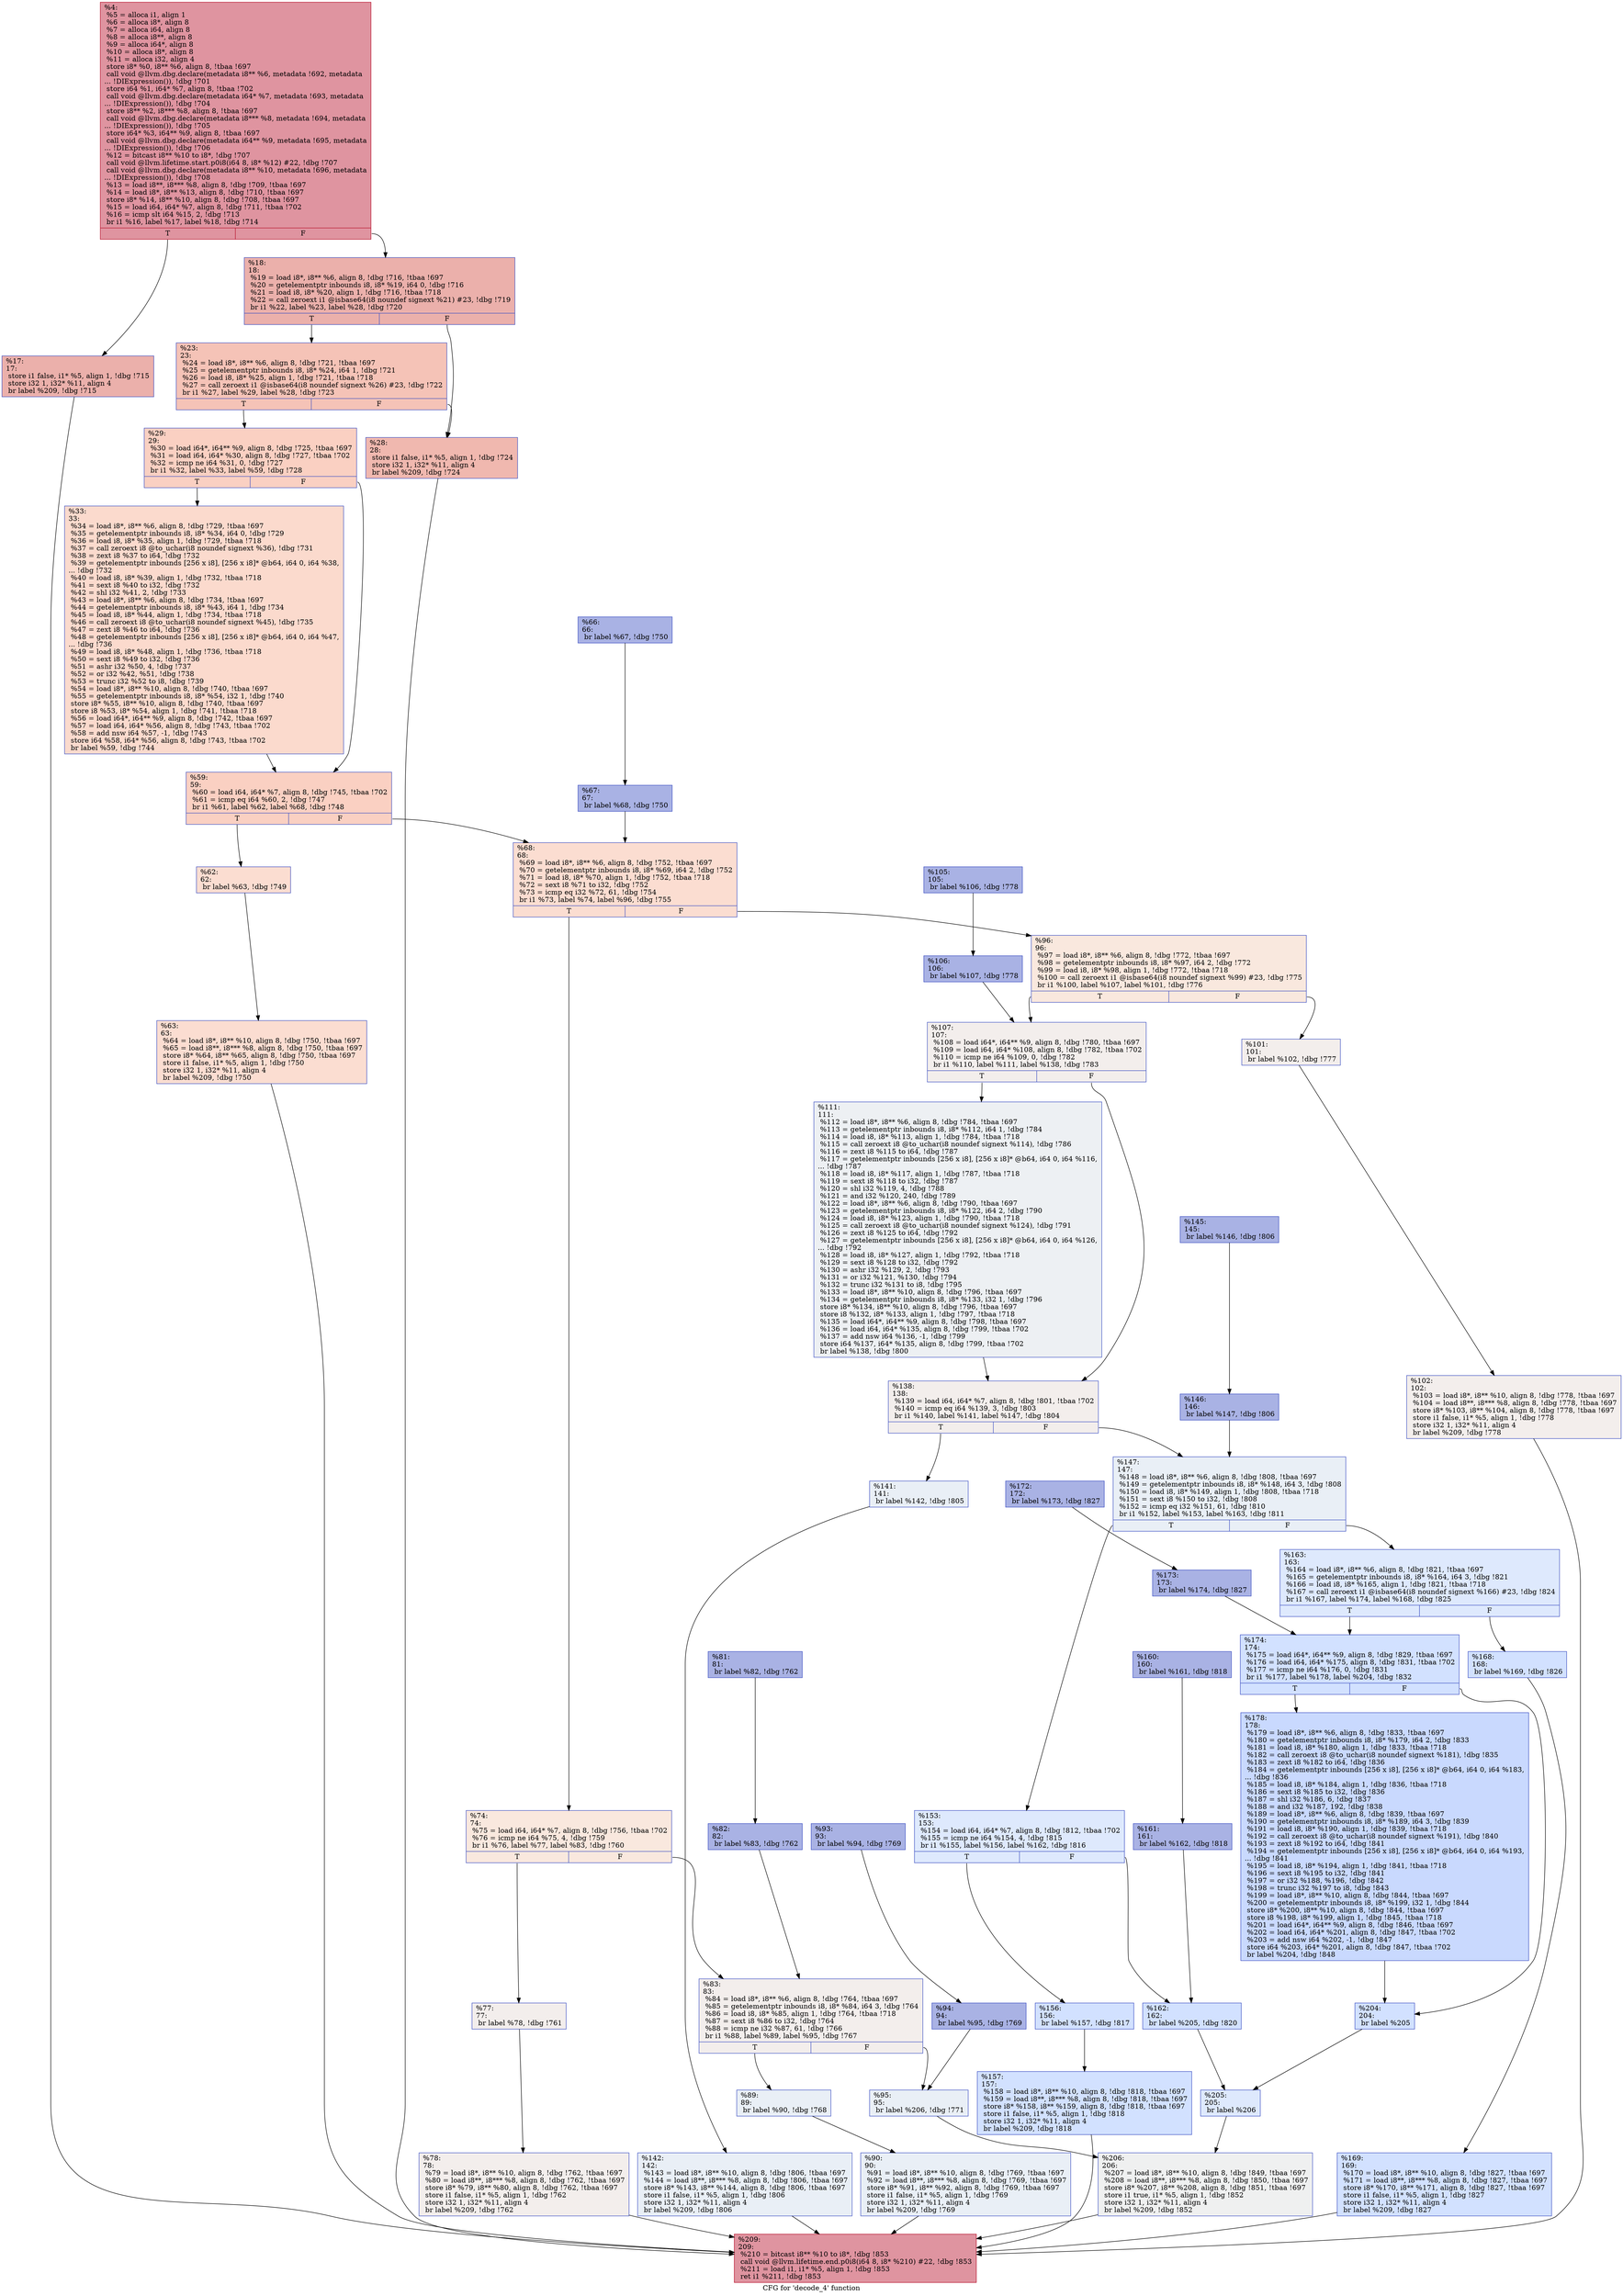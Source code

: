 digraph "CFG for 'decode_4' function" {
	label="CFG for 'decode_4' function";

	Node0x632390 [shape=record,color="#b70d28ff", style=filled, fillcolor="#b70d2870",label="{%4:\l  %5 = alloca i1, align 1\l  %6 = alloca i8*, align 8\l  %7 = alloca i64, align 8\l  %8 = alloca i8**, align 8\l  %9 = alloca i64*, align 8\l  %10 = alloca i8*, align 8\l  %11 = alloca i32, align 4\l  store i8* %0, i8** %6, align 8, !tbaa !697\l  call void @llvm.dbg.declare(metadata i8** %6, metadata !692, metadata\l... !DIExpression()), !dbg !701\l  store i64 %1, i64* %7, align 8, !tbaa !702\l  call void @llvm.dbg.declare(metadata i64* %7, metadata !693, metadata\l... !DIExpression()), !dbg !704\l  store i8** %2, i8*** %8, align 8, !tbaa !697\l  call void @llvm.dbg.declare(metadata i8*** %8, metadata !694, metadata\l... !DIExpression()), !dbg !705\l  store i64* %3, i64** %9, align 8, !tbaa !697\l  call void @llvm.dbg.declare(metadata i64** %9, metadata !695, metadata\l... !DIExpression()), !dbg !706\l  %12 = bitcast i8** %10 to i8*, !dbg !707\l  call void @llvm.lifetime.start.p0i8(i64 8, i8* %12) #22, !dbg !707\l  call void @llvm.dbg.declare(metadata i8** %10, metadata !696, metadata\l... !DIExpression()), !dbg !708\l  %13 = load i8**, i8*** %8, align 8, !dbg !709, !tbaa !697\l  %14 = load i8*, i8** %13, align 8, !dbg !710, !tbaa !697\l  store i8* %14, i8** %10, align 8, !dbg !708, !tbaa !697\l  %15 = load i64, i64* %7, align 8, !dbg !711, !tbaa !702\l  %16 = icmp slt i64 %15, 2, !dbg !713\l  br i1 %16, label %17, label %18, !dbg !714\l|{<s0>T|<s1>F}}"];
	Node0x632390:s0 -> Node0x6325a0;
	Node0x632390:s1 -> Node0x6325f0;
	Node0x6325a0 [shape=record,color="#3d50c3ff", style=filled, fillcolor="#d24b4070",label="{%17:\l17:                                               \l  store i1 false, i1* %5, align 1, !dbg !715\l  store i32 1, i32* %11, align 4\l  br label %209, !dbg !715\l}"];
	Node0x6325a0 -> Node0x6335e0;
	Node0x6325f0 [shape=record,color="#3d50c3ff", style=filled, fillcolor="#d24b4070",label="{%18:\l18:                                               \l  %19 = load i8*, i8** %6, align 8, !dbg !716, !tbaa !697\l  %20 = getelementptr inbounds i8, i8* %19, i64 0, !dbg !716\l  %21 = load i8, i8* %20, align 1, !dbg !716, !tbaa !718\l  %22 = call zeroext i1 @isbase64(i8 noundef signext %21) #23, !dbg !719\l  br i1 %22, label %23, label %28, !dbg !720\l|{<s0>T|<s1>F}}"];
	Node0x6325f0:s0 -> Node0x632640;
	Node0x6325f0:s1 -> Node0x632690;
	Node0x632640 [shape=record,color="#3d50c3ff", style=filled, fillcolor="#e8765c70",label="{%23:\l23:                                               \l  %24 = load i8*, i8** %6, align 8, !dbg !721, !tbaa !697\l  %25 = getelementptr inbounds i8, i8* %24, i64 1, !dbg !721\l  %26 = load i8, i8* %25, align 1, !dbg !721, !tbaa !718\l  %27 = call zeroext i1 @isbase64(i8 noundef signext %26) #23, !dbg !722\l  br i1 %27, label %29, label %28, !dbg !723\l|{<s0>T|<s1>F}}"];
	Node0x632640:s0 -> Node0x6326e0;
	Node0x632640:s1 -> Node0x632690;
	Node0x632690 [shape=record,color="#3d50c3ff", style=filled, fillcolor="#dc5d4a70",label="{%28:\l28:                                               \l  store i1 false, i1* %5, align 1, !dbg !724\l  store i32 1, i32* %11, align 4\l  br label %209, !dbg !724\l}"];
	Node0x632690 -> Node0x6335e0;
	Node0x6326e0 [shape=record,color="#3d50c3ff", style=filled, fillcolor="#f3947570",label="{%29:\l29:                                               \l  %30 = load i64*, i64** %9, align 8, !dbg !725, !tbaa !697\l  %31 = load i64, i64* %30, align 8, !dbg !727, !tbaa !702\l  %32 = icmp ne i64 %31, 0, !dbg !727\l  br i1 %32, label %33, label %59, !dbg !728\l|{<s0>T|<s1>F}}"];
	Node0x6326e0:s0 -> Node0x632730;
	Node0x6326e0:s1 -> Node0x632780;
	Node0x632730 [shape=record,color="#3d50c3ff", style=filled, fillcolor="#f7ac8e70",label="{%33:\l33:                                               \l  %34 = load i8*, i8** %6, align 8, !dbg !729, !tbaa !697\l  %35 = getelementptr inbounds i8, i8* %34, i64 0, !dbg !729\l  %36 = load i8, i8* %35, align 1, !dbg !729, !tbaa !718\l  %37 = call zeroext i8 @to_uchar(i8 noundef signext %36), !dbg !731\l  %38 = zext i8 %37 to i64, !dbg !732\l  %39 = getelementptr inbounds [256 x i8], [256 x i8]* @b64, i64 0, i64 %38,\l... !dbg !732\l  %40 = load i8, i8* %39, align 1, !dbg !732, !tbaa !718\l  %41 = sext i8 %40 to i32, !dbg !732\l  %42 = shl i32 %41, 2, !dbg !733\l  %43 = load i8*, i8** %6, align 8, !dbg !734, !tbaa !697\l  %44 = getelementptr inbounds i8, i8* %43, i64 1, !dbg !734\l  %45 = load i8, i8* %44, align 1, !dbg !734, !tbaa !718\l  %46 = call zeroext i8 @to_uchar(i8 noundef signext %45), !dbg !735\l  %47 = zext i8 %46 to i64, !dbg !736\l  %48 = getelementptr inbounds [256 x i8], [256 x i8]* @b64, i64 0, i64 %47,\l... !dbg !736\l  %49 = load i8, i8* %48, align 1, !dbg !736, !tbaa !718\l  %50 = sext i8 %49 to i32, !dbg !736\l  %51 = ashr i32 %50, 4, !dbg !737\l  %52 = or i32 %42, %51, !dbg !738\l  %53 = trunc i32 %52 to i8, !dbg !739\l  %54 = load i8*, i8** %10, align 8, !dbg !740, !tbaa !697\l  %55 = getelementptr inbounds i8, i8* %54, i32 1, !dbg !740\l  store i8* %55, i8** %10, align 8, !dbg !740, !tbaa !697\l  store i8 %53, i8* %54, align 1, !dbg !741, !tbaa !718\l  %56 = load i64*, i64** %9, align 8, !dbg !742, !tbaa !697\l  %57 = load i64, i64* %56, align 8, !dbg !743, !tbaa !702\l  %58 = add nsw i64 %57, -1, !dbg !743\l  store i64 %58, i64* %56, align 8, !dbg !743, !tbaa !702\l  br label %59, !dbg !744\l}"];
	Node0x632730 -> Node0x632780;
	Node0x632780 [shape=record,color="#3d50c3ff", style=filled, fillcolor="#f3947570",label="{%59:\l59:                                               \l  %60 = load i64, i64* %7, align 8, !dbg !745, !tbaa !702\l  %61 = icmp eq i64 %60, 2, !dbg !747\l  br i1 %61, label %62, label %68, !dbg !748\l|{<s0>T|<s1>F}}"];
	Node0x632780:s0 -> Node0x6327d0;
	Node0x632780:s1 -> Node0x632910;
	Node0x6327d0 [shape=record,color="#3d50c3ff", style=filled, fillcolor="#f7b39670",label="{%62:\l62:                                               \l  br label %63, !dbg !749\l}"];
	Node0x6327d0 -> Node0x632820;
	Node0x632820 [shape=record,color="#3d50c3ff", style=filled, fillcolor="#f7b39670",label="{%63:\l63:                                               \l  %64 = load i8*, i8** %10, align 8, !dbg !750, !tbaa !697\l  %65 = load i8**, i8*** %8, align 8, !dbg !750, !tbaa !697\l  store i8* %64, i8** %65, align 8, !dbg !750, !tbaa !697\l  store i1 false, i1* %5, align 1, !dbg !750\l  store i32 1, i32* %11, align 4\l  br label %209, !dbg !750\l}"];
	Node0x632820 -> Node0x6335e0;
	Node0x632870 [shape=record,color="#3d50c3ff", style=filled, fillcolor="#3d50c370",label="{%66:\l66:                                               \l  br label %67, !dbg !750\l}"];
	Node0x632870 -> Node0x6328c0;
	Node0x6328c0 [shape=record,color="#3d50c3ff", style=filled, fillcolor="#3d50c370",label="{%67:\l67:                                               \l  br label %68, !dbg !750\l}"];
	Node0x6328c0 -> Node0x632910;
	Node0x632910 [shape=record,color="#3d50c3ff", style=filled, fillcolor="#f7b39670",label="{%68:\l68:                                               \l  %69 = load i8*, i8** %6, align 8, !dbg !752, !tbaa !697\l  %70 = getelementptr inbounds i8, i8* %69, i64 2, !dbg !752\l  %71 = load i8, i8* %70, align 1, !dbg !752, !tbaa !718\l  %72 = sext i8 %71 to i32, !dbg !752\l  %73 = icmp eq i32 %72, 61, !dbg !754\l  br i1 %73, label %74, label %96, !dbg !755\l|{<s0>T|<s1>F}}"];
	Node0x632910:s0 -> Node0x632960;
	Node0x632910:s1 -> Node0x632cd0;
	Node0x632960 [shape=record,color="#3d50c3ff", style=filled, fillcolor="#f2cab570",label="{%74:\l74:                                               \l  %75 = load i64, i64* %7, align 8, !dbg !756, !tbaa !702\l  %76 = icmp ne i64 %75, 4, !dbg !759\l  br i1 %76, label %77, label %83, !dbg !760\l|{<s0>T|<s1>F}}"];
	Node0x632960:s0 -> Node0x6329b0;
	Node0x632960:s1 -> Node0x632af0;
	Node0x6329b0 [shape=record,color="#3d50c3ff", style=filled, fillcolor="#e3d9d370",label="{%77:\l77:                                               \l  br label %78, !dbg !761\l}"];
	Node0x6329b0 -> Node0x632a00;
	Node0x632a00 [shape=record,color="#3d50c3ff", style=filled, fillcolor="#e3d9d370",label="{%78:\l78:                                               \l  %79 = load i8*, i8** %10, align 8, !dbg !762, !tbaa !697\l  %80 = load i8**, i8*** %8, align 8, !dbg !762, !tbaa !697\l  store i8* %79, i8** %80, align 8, !dbg !762, !tbaa !697\l  store i1 false, i1* %5, align 1, !dbg !762\l  store i32 1, i32* %11, align 4\l  br label %209, !dbg !762\l}"];
	Node0x632a00 -> Node0x6335e0;
	Node0x632a50 [shape=record,color="#3d50c3ff", style=filled, fillcolor="#3d50c370",label="{%81:\l81:                                               \l  br label %82, !dbg !762\l}"];
	Node0x632a50 -> Node0x632aa0;
	Node0x632aa0 [shape=record,color="#3d50c3ff", style=filled, fillcolor="#3d50c370",label="{%82:\l82:                                               \l  br label %83, !dbg !762\l}"];
	Node0x632aa0 -> Node0x632af0;
	Node0x632af0 [shape=record,color="#3d50c3ff", style=filled, fillcolor="#e3d9d370",label="{%83:\l83:                                               \l  %84 = load i8*, i8** %6, align 8, !dbg !764, !tbaa !697\l  %85 = getelementptr inbounds i8, i8* %84, i64 3, !dbg !764\l  %86 = load i8, i8* %85, align 1, !dbg !764, !tbaa !718\l  %87 = sext i8 %86 to i32, !dbg !764\l  %88 = icmp ne i32 %87, 61, !dbg !766\l  br i1 %88, label %89, label %95, !dbg !767\l|{<s0>T|<s1>F}}"];
	Node0x632af0:s0 -> Node0x632b40;
	Node0x632af0:s1 -> Node0x632c80;
	Node0x632b40 [shape=record,color="#3d50c3ff", style=filled, fillcolor="#cedaeb70",label="{%89:\l89:                                               \l  br label %90, !dbg !768\l}"];
	Node0x632b40 -> Node0x632b90;
	Node0x632b90 [shape=record,color="#3d50c3ff", style=filled, fillcolor="#cedaeb70",label="{%90:\l90:                                               \l  %91 = load i8*, i8** %10, align 8, !dbg !769, !tbaa !697\l  %92 = load i8**, i8*** %8, align 8, !dbg !769, !tbaa !697\l  store i8* %91, i8** %92, align 8, !dbg !769, !tbaa !697\l  store i1 false, i1* %5, align 1, !dbg !769\l  store i32 1, i32* %11, align 4\l  br label %209, !dbg !769\l}"];
	Node0x632b90 -> Node0x6335e0;
	Node0x632be0 [shape=record,color="#3d50c3ff", style=filled, fillcolor="#3d50c370",label="{%93:\l93:                                               \l  br label %94, !dbg !769\l}"];
	Node0x632be0 -> Node0x632c30;
	Node0x632c30 [shape=record,color="#3d50c3ff", style=filled, fillcolor="#3d50c370",label="{%94:\l94:                                               \l  br label %95, !dbg !769\l}"];
	Node0x632c30 -> Node0x632c80;
	Node0x632c80 [shape=record,color="#3d50c3ff", style=filled, fillcolor="#cedaeb70",label="{%95:\l95:                                               \l  br label %206, !dbg !771\l}"];
	Node0x632c80 -> Node0x633590;
	Node0x632cd0 [shape=record,color="#3d50c3ff", style=filled, fillcolor="#f2cab570",label="{%96:\l96:                                               \l  %97 = load i8*, i8** %6, align 8, !dbg !772, !tbaa !697\l  %98 = getelementptr inbounds i8, i8* %97, i64 2, !dbg !772\l  %99 = load i8, i8* %98, align 1, !dbg !772, !tbaa !718\l  %100 = call zeroext i1 @isbase64(i8 noundef signext %99) #23, !dbg !775\l  br i1 %100, label %107, label %101, !dbg !776\l|{<s0>T|<s1>F}}"];
	Node0x632cd0:s0 -> Node0x632e60;
	Node0x632cd0:s1 -> Node0x632d20;
	Node0x632d20 [shape=record,color="#3d50c3ff", style=filled, fillcolor="#e3d9d370",label="{%101:\l101:                                              \l  br label %102, !dbg !777\l}"];
	Node0x632d20 -> Node0x632d70;
	Node0x632d70 [shape=record,color="#3d50c3ff", style=filled, fillcolor="#e3d9d370",label="{%102:\l102:                                              \l  %103 = load i8*, i8** %10, align 8, !dbg !778, !tbaa !697\l  %104 = load i8**, i8*** %8, align 8, !dbg !778, !tbaa !697\l  store i8* %103, i8** %104, align 8, !dbg !778, !tbaa !697\l  store i1 false, i1* %5, align 1, !dbg !778\l  store i32 1, i32* %11, align 4\l  br label %209, !dbg !778\l}"];
	Node0x632d70 -> Node0x6335e0;
	Node0x632dc0 [shape=record,color="#3d50c3ff", style=filled, fillcolor="#3d50c370",label="{%105:\l105:                                              \l  br label %106, !dbg !778\l}"];
	Node0x632dc0 -> Node0x632e10;
	Node0x632e10 [shape=record,color="#3d50c3ff", style=filled, fillcolor="#3d50c370",label="{%106:\l106:                                              \l  br label %107, !dbg !778\l}"];
	Node0x632e10 -> Node0x632e60;
	Node0x632e60 [shape=record,color="#3d50c3ff", style=filled, fillcolor="#e3d9d370",label="{%107:\l107:                                              \l  %108 = load i64*, i64** %9, align 8, !dbg !780, !tbaa !697\l  %109 = load i64, i64* %108, align 8, !dbg !782, !tbaa !702\l  %110 = icmp ne i64 %109, 0, !dbg !782\l  br i1 %110, label %111, label %138, !dbg !783\l|{<s0>T|<s1>F}}"];
	Node0x632e60:s0 -> Node0x632eb0;
	Node0x632e60:s1 -> Node0x632f00;
	Node0x632eb0 [shape=record,color="#3d50c3ff", style=filled, fillcolor="#d6dce470",label="{%111:\l111:                                              \l  %112 = load i8*, i8** %6, align 8, !dbg !784, !tbaa !697\l  %113 = getelementptr inbounds i8, i8* %112, i64 1, !dbg !784\l  %114 = load i8, i8* %113, align 1, !dbg !784, !tbaa !718\l  %115 = call zeroext i8 @to_uchar(i8 noundef signext %114), !dbg !786\l  %116 = zext i8 %115 to i64, !dbg !787\l  %117 = getelementptr inbounds [256 x i8], [256 x i8]* @b64, i64 0, i64 %116,\l... !dbg !787\l  %118 = load i8, i8* %117, align 1, !dbg !787, !tbaa !718\l  %119 = sext i8 %118 to i32, !dbg !787\l  %120 = shl i32 %119, 4, !dbg !788\l  %121 = and i32 %120, 240, !dbg !789\l  %122 = load i8*, i8** %6, align 8, !dbg !790, !tbaa !697\l  %123 = getelementptr inbounds i8, i8* %122, i64 2, !dbg !790\l  %124 = load i8, i8* %123, align 1, !dbg !790, !tbaa !718\l  %125 = call zeroext i8 @to_uchar(i8 noundef signext %124), !dbg !791\l  %126 = zext i8 %125 to i64, !dbg !792\l  %127 = getelementptr inbounds [256 x i8], [256 x i8]* @b64, i64 0, i64 %126,\l... !dbg !792\l  %128 = load i8, i8* %127, align 1, !dbg !792, !tbaa !718\l  %129 = sext i8 %128 to i32, !dbg !792\l  %130 = ashr i32 %129, 2, !dbg !793\l  %131 = or i32 %121, %130, !dbg !794\l  %132 = trunc i32 %131 to i8, !dbg !795\l  %133 = load i8*, i8** %10, align 8, !dbg !796, !tbaa !697\l  %134 = getelementptr inbounds i8, i8* %133, i32 1, !dbg !796\l  store i8* %134, i8** %10, align 8, !dbg !796, !tbaa !697\l  store i8 %132, i8* %133, align 1, !dbg !797, !tbaa !718\l  %135 = load i64*, i64** %9, align 8, !dbg !798, !tbaa !697\l  %136 = load i64, i64* %135, align 8, !dbg !799, !tbaa !702\l  %137 = add nsw i64 %136, -1, !dbg !799\l  store i64 %137, i64* %135, align 8, !dbg !799, !tbaa !702\l  br label %138, !dbg !800\l}"];
	Node0x632eb0 -> Node0x632f00;
	Node0x632f00 [shape=record,color="#3d50c3ff", style=filled, fillcolor="#e3d9d370",label="{%138:\l138:                                              \l  %139 = load i64, i64* %7, align 8, !dbg !801, !tbaa !702\l  %140 = icmp eq i64 %139, 3, !dbg !803\l  br i1 %140, label %141, label %147, !dbg !804\l|{<s0>T|<s1>F}}"];
	Node0x632f00:s0 -> Node0x632f50;
	Node0x632f00:s1 -> Node0x633090;
	Node0x632f50 [shape=record,color="#3d50c3ff", style=filled, fillcolor="#cedaeb70",label="{%141:\l141:                                              \l  br label %142, !dbg !805\l}"];
	Node0x632f50 -> Node0x632fa0;
	Node0x632fa0 [shape=record,color="#3d50c3ff", style=filled, fillcolor="#cedaeb70",label="{%142:\l142:                                              \l  %143 = load i8*, i8** %10, align 8, !dbg !806, !tbaa !697\l  %144 = load i8**, i8*** %8, align 8, !dbg !806, !tbaa !697\l  store i8* %143, i8** %144, align 8, !dbg !806, !tbaa !697\l  store i1 false, i1* %5, align 1, !dbg !806\l  store i32 1, i32* %11, align 4\l  br label %209, !dbg !806\l}"];
	Node0x632fa0 -> Node0x6335e0;
	Node0x632ff0 [shape=record,color="#3d50c3ff", style=filled, fillcolor="#3d50c370",label="{%145:\l145:                                              \l  br label %146, !dbg !806\l}"];
	Node0x632ff0 -> Node0x633040;
	Node0x633040 [shape=record,color="#3d50c3ff", style=filled, fillcolor="#3d50c370",label="{%146:\l146:                                              \l  br label %147, !dbg !806\l}"];
	Node0x633040 -> Node0x633090;
	Node0x633090 [shape=record,color="#3d50c3ff", style=filled, fillcolor="#cedaeb70",label="{%147:\l147:                                              \l  %148 = load i8*, i8** %6, align 8, !dbg !808, !tbaa !697\l  %149 = getelementptr inbounds i8, i8* %148, i64 3, !dbg !808\l  %150 = load i8, i8* %149, align 1, !dbg !808, !tbaa !718\l  %151 = sext i8 %150 to i32, !dbg !808\l  %152 = icmp eq i32 %151, 61, !dbg !810\l  br i1 %152, label %153, label %163, !dbg !811\l|{<s0>T|<s1>F}}"];
	Node0x633090:s0 -> Node0x6330e0;
	Node0x633090:s1 -> Node0x6332c0;
	Node0x6330e0 [shape=record,color="#3d50c3ff", style=filled, fillcolor="#b5cdfa70",label="{%153:\l153:                                              \l  %154 = load i64, i64* %7, align 8, !dbg !812, !tbaa !702\l  %155 = icmp ne i64 %154, 4, !dbg !815\l  br i1 %155, label %156, label %162, !dbg !816\l|{<s0>T|<s1>F}}"];
	Node0x6330e0:s0 -> Node0x633130;
	Node0x6330e0:s1 -> Node0x633270;
	Node0x633130 [shape=record,color="#3d50c3ff", style=filled, fillcolor="#9abbff70",label="{%156:\l156:                                              \l  br label %157, !dbg !817\l}"];
	Node0x633130 -> Node0x633180;
	Node0x633180 [shape=record,color="#3d50c3ff", style=filled, fillcolor="#9abbff70",label="{%157:\l157:                                              \l  %158 = load i8*, i8** %10, align 8, !dbg !818, !tbaa !697\l  %159 = load i8**, i8*** %8, align 8, !dbg !818, !tbaa !697\l  store i8* %158, i8** %159, align 8, !dbg !818, !tbaa !697\l  store i1 false, i1* %5, align 1, !dbg !818\l  store i32 1, i32* %11, align 4\l  br label %209, !dbg !818\l}"];
	Node0x633180 -> Node0x6335e0;
	Node0x6331d0 [shape=record,color="#3d50c3ff", style=filled, fillcolor="#3d50c370",label="{%160:\l160:                                              \l  br label %161, !dbg !818\l}"];
	Node0x6331d0 -> Node0x633220;
	Node0x633220 [shape=record,color="#3d50c3ff", style=filled, fillcolor="#3d50c370",label="{%161:\l161:                                              \l  br label %162, !dbg !818\l}"];
	Node0x633220 -> Node0x633270;
	Node0x633270 [shape=record,color="#3d50c3ff", style=filled, fillcolor="#9abbff70",label="{%162:\l162:                                              \l  br label %205, !dbg !820\l}"];
	Node0x633270 -> Node0x633540;
	Node0x6332c0 [shape=record,color="#3d50c3ff", style=filled, fillcolor="#b5cdfa70",label="{%163:\l163:                                              \l  %164 = load i8*, i8** %6, align 8, !dbg !821, !tbaa !697\l  %165 = getelementptr inbounds i8, i8* %164, i64 3, !dbg !821\l  %166 = load i8, i8* %165, align 1, !dbg !821, !tbaa !718\l  %167 = call zeroext i1 @isbase64(i8 noundef signext %166) #23, !dbg !824\l  br i1 %167, label %174, label %168, !dbg !825\l|{<s0>T|<s1>F}}"];
	Node0x6332c0:s0 -> Node0x633450;
	Node0x6332c0:s1 -> Node0x633310;
	Node0x633310 [shape=record,color="#3d50c3ff", style=filled, fillcolor="#9abbff70",label="{%168:\l168:                                              \l  br label %169, !dbg !826\l}"];
	Node0x633310 -> Node0x633360;
	Node0x633360 [shape=record,color="#3d50c3ff", style=filled, fillcolor="#9abbff70",label="{%169:\l169:                                              \l  %170 = load i8*, i8** %10, align 8, !dbg !827, !tbaa !697\l  %171 = load i8**, i8*** %8, align 8, !dbg !827, !tbaa !697\l  store i8* %170, i8** %171, align 8, !dbg !827, !tbaa !697\l  store i1 false, i1* %5, align 1, !dbg !827\l  store i32 1, i32* %11, align 4\l  br label %209, !dbg !827\l}"];
	Node0x633360 -> Node0x6335e0;
	Node0x6333b0 [shape=record,color="#3d50c3ff", style=filled, fillcolor="#3d50c370",label="{%172:\l172:                                              \l  br label %173, !dbg !827\l}"];
	Node0x6333b0 -> Node0x633400;
	Node0x633400 [shape=record,color="#3d50c3ff", style=filled, fillcolor="#3d50c370",label="{%173:\l173:                                              \l  br label %174, !dbg !827\l}"];
	Node0x633400 -> Node0x633450;
	Node0x633450 [shape=record,color="#3d50c3ff", style=filled, fillcolor="#9abbff70",label="{%174:\l174:                                              \l  %175 = load i64*, i64** %9, align 8, !dbg !829, !tbaa !697\l  %176 = load i64, i64* %175, align 8, !dbg !831, !tbaa !702\l  %177 = icmp ne i64 %176, 0, !dbg !831\l  br i1 %177, label %178, label %204, !dbg !832\l|{<s0>T|<s1>F}}"];
	Node0x633450:s0 -> Node0x6334a0;
	Node0x633450:s1 -> Node0x6334f0;
	Node0x6334a0 [shape=record,color="#3d50c3ff", style=filled, fillcolor="#85a8fc70",label="{%178:\l178:                                              \l  %179 = load i8*, i8** %6, align 8, !dbg !833, !tbaa !697\l  %180 = getelementptr inbounds i8, i8* %179, i64 2, !dbg !833\l  %181 = load i8, i8* %180, align 1, !dbg !833, !tbaa !718\l  %182 = call zeroext i8 @to_uchar(i8 noundef signext %181), !dbg !835\l  %183 = zext i8 %182 to i64, !dbg !836\l  %184 = getelementptr inbounds [256 x i8], [256 x i8]* @b64, i64 0, i64 %183,\l... !dbg !836\l  %185 = load i8, i8* %184, align 1, !dbg !836, !tbaa !718\l  %186 = sext i8 %185 to i32, !dbg !836\l  %187 = shl i32 %186, 6, !dbg !837\l  %188 = and i32 %187, 192, !dbg !838\l  %189 = load i8*, i8** %6, align 8, !dbg !839, !tbaa !697\l  %190 = getelementptr inbounds i8, i8* %189, i64 3, !dbg !839\l  %191 = load i8, i8* %190, align 1, !dbg !839, !tbaa !718\l  %192 = call zeroext i8 @to_uchar(i8 noundef signext %191), !dbg !840\l  %193 = zext i8 %192 to i64, !dbg !841\l  %194 = getelementptr inbounds [256 x i8], [256 x i8]* @b64, i64 0, i64 %193,\l... !dbg !841\l  %195 = load i8, i8* %194, align 1, !dbg !841, !tbaa !718\l  %196 = sext i8 %195 to i32, !dbg !841\l  %197 = or i32 %188, %196, !dbg !842\l  %198 = trunc i32 %197 to i8, !dbg !843\l  %199 = load i8*, i8** %10, align 8, !dbg !844, !tbaa !697\l  %200 = getelementptr inbounds i8, i8* %199, i32 1, !dbg !844\l  store i8* %200, i8** %10, align 8, !dbg !844, !tbaa !697\l  store i8 %198, i8* %199, align 1, !dbg !845, !tbaa !718\l  %201 = load i64*, i64** %9, align 8, !dbg !846, !tbaa !697\l  %202 = load i64, i64* %201, align 8, !dbg !847, !tbaa !702\l  %203 = add nsw i64 %202, -1, !dbg !847\l  store i64 %203, i64* %201, align 8, !dbg !847, !tbaa !702\l  br label %204, !dbg !848\l}"];
	Node0x6334a0 -> Node0x6334f0;
	Node0x6334f0 [shape=record,color="#3d50c3ff", style=filled, fillcolor="#9abbff70",label="{%204:\l204:                                              \l  br label %205\l}"];
	Node0x6334f0 -> Node0x633540;
	Node0x633540 [shape=record,color="#3d50c3ff", style=filled, fillcolor="#b5cdfa70",label="{%205:\l205:                                              \l  br label %206\l}"];
	Node0x633540 -> Node0x633590;
	Node0x633590 [shape=record,color="#3d50c3ff", style=filled, fillcolor="#dbdcde70",label="{%206:\l206:                                              \l  %207 = load i8*, i8** %10, align 8, !dbg !849, !tbaa !697\l  %208 = load i8**, i8*** %8, align 8, !dbg !850, !tbaa !697\l  store i8* %207, i8** %208, align 8, !dbg !851, !tbaa !697\l  store i1 true, i1* %5, align 1, !dbg !852\l  store i32 1, i32* %11, align 4\l  br label %209, !dbg !852\l}"];
	Node0x633590 -> Node0x6335e0;
	Node0x6335e0 [shape=record,color="#b70d28ff", style=filled, fillcolor="#b70d2870",label="{%209:\l209:                                              \l  %210 = bitcast i8** %10 to i8*, !dbg !853\l  call void @llvm.lifetime.end.p0i8(i64 8, i8* %210) #22, !dbg !853\l  %211 = load i1, i1* %5, align 1, !dbg !853\l  ret i1 %211, !dbg !853\l}"];
}
